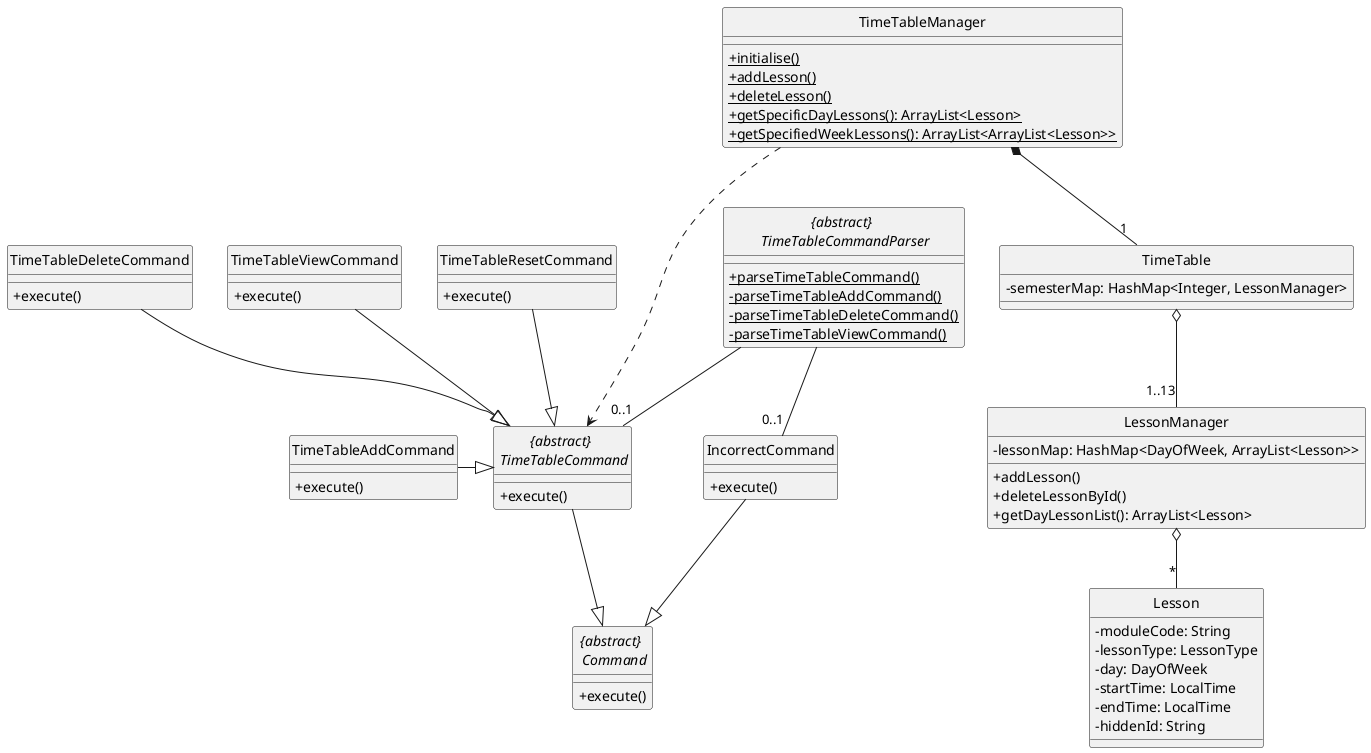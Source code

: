 @startuml

hide circle
skinparam classAttributeIconSize 0

class TimeTableAddCommand
class TimeTableDeleteCommand
class TimeTableViewCommand
class Lesson {
    - moduleCode: String
    - lessonType: LessonType
    - day: DayOfWeek
    - startTime: LocalTime
    - endTime: LocalTime
    - hiddenId: String
}

abstract class "{abstract} \n TimeTableCommandParser" {
    + {static} parseTimeTableCommand()
    - {static} parseTimeTableAddCommand()
    - {static} parseTimeTableDeleteCommand()
    - {static} parseTimeTableViewCommand()
}

abstract class "{abstract} \n TimeTableCommand" {
    + execute()
}

abstract class "{abstract} \n Command" {
    + execute()
}

class TimeTable {
    - semesterMap: HashMap<Integer, LessonManager>
}

class TimeTableAddCommand {
    + execute()
}

class TimeTableViewCommand {
    + execute()
}

class TimeTableDeleteCommand {
    + execute()
}

class TimeTableResetCommand {
    + execute()
}

class IncorrectCommand {
    + execute()
}

class LessonManager {
    - lessonMap: HashMap<DayOfWeek, ArrayList<Lesson>>
    + addLesson()
    + deleteLessonById()
    + getDayLessonList(): ArrayList<Lesson>
}

class TimeTableManager {
    + {static} initialise()
    + {static} addLesson()
    + {static} deleteLesson()
    + {static} getSpecificDayLessons(): ArrayList<Lesson>
    + {static} getSpecifiedWeekLessons(): ArrayList<ArrayList<Lesson>>
}

"{abstract} \n TimeTableCommand" --|> "{abstract} \n Command"
IncorrectCommand --|> "{abstract} \n Command"

"{abstract} \n TimeTableCommandParser" -- "0..1" "{abstract} \n TimeTableCommand"
"{abstract} \n TimeTableCommandParser" -- "0..1" IncorrectCommand

TimeTableAddCommand -|> "{abstract} \n TimeTableCommand"
TimeTableDeleteCommand --|> "{abstract} \n TimeTableCommand"
TimeTableViewCommand --|> "{abstract} \n TimeTableCommand"
TimeTableResetCommand --|> "{abstract} \n TimeTableCommand"

TimeTableManager *-- "1" TimeTable
TimeTable o-- "1..13" LessonManager
LessonManager o-- "*" Lesson

TimeTableManager ...> "{abstract} \n TimeTableCommand"

@enduml